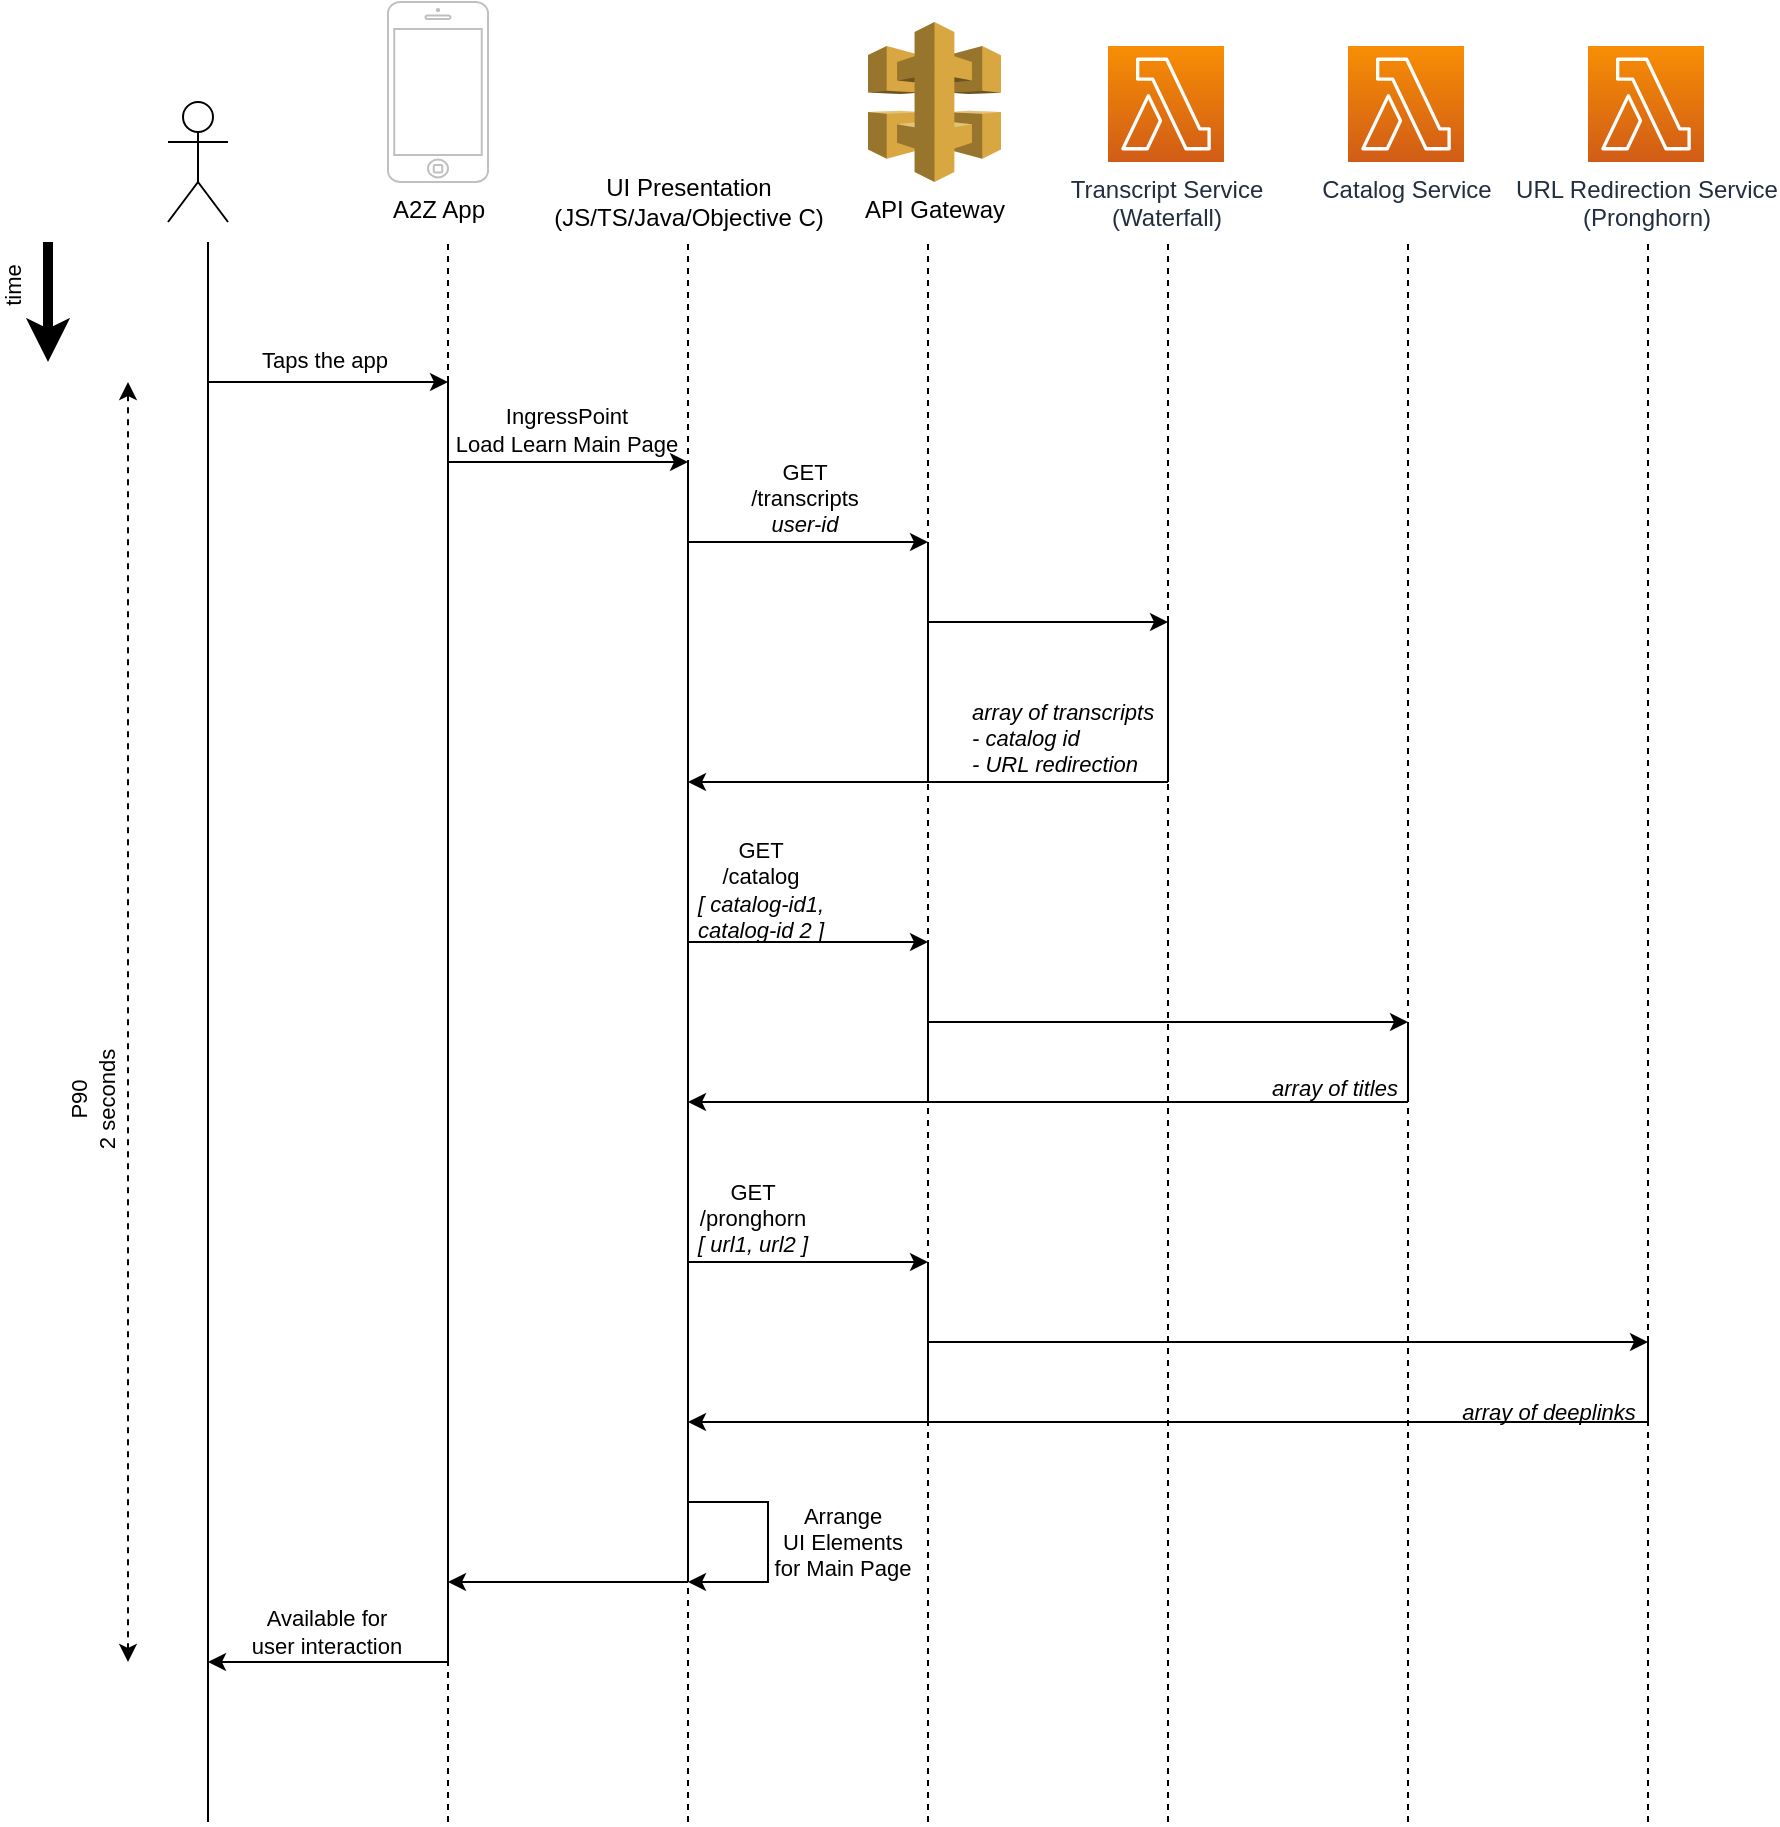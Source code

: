 <mxfile version="15.9.1" type="github"><diagram id="jvrNClgbgxNvlPI6mgUM" name="Page-1"><mxGraphModel dx="1038" dy="556" grid="1" gridSize="10" guides="1" tooltips="1" connect="1" arrows="1" fold="1" page="1" pageScale="1" pageWidth="850" pageHeight="1100" math="0" shadow="0"><root><mxCell id="0"/><mxCell id="1" parent="0"/><mxCell id="5bayJjcQVJNaWhb18NBr-4" value="" style="shape=umlActor;verticalLabelPosition=bottom;verticalAlign=top;html=1;outlineConnect=0;" vertex="1" parent="1"><mxGeometry x="100" y="60" width="30" height="60" as="geometry"/></mxCell><mxCell id="5bayJjcQVJNaWhb18NBr-5" value="A2Z App" style="html=1;verticalLabelPosition=bottom;labelBackgroundColor=#ffffff;verticalAlign=top;shadow=0;dashed=0;strokeWidth=1;shape=mxgraph.ios7.misc.iphone;strokeColor=#c0c0c0;" vertex="1" parent="1"><mxGeometry x="210" y="10" width="50" height="90" as="geometry"/></mxCell><mxCell id="5bayJjcQVJNaWhb18NBr-6" value="API Gateway" style="outlineConnect=0;dashed=0;verticalLabelPosition=bottom;verticalAlign=top;align=center;html=1;shape=mxgraph.aws3.api_gateway;fillColor=#D9A741;gradientColor=none;" vertex="1" parent="1"><mxGeometry x="450" y="20" width="66.5" height="80" as="geometry"/></mxCell><mxCell id="5bayJjcQVJNaWhb18NBr-8" value="" style="endArrow=none;html=1;rounded=0;edgeStyle=orthogonalEdgeStyle;" edge="1" parent="1"><mxGeometry width="50" height="50" relative="1" as="geometry"><mxPoint x="120" y="920" as="sourcePoint"/><mxPoint x="120" y="130" as="targetPoint"/></mxGeometry></mxCell><mxCell id="5bayJjcQVJNaWhb18NBr-9" value="" style="endArrow=none;html=1;rounded=0;edgeStyle=orthogonalEdgeStyle;" edge="1" parent="1"><mxGeometry width="50" height="50" relative="1" as="geometry"><mxPoint x="240" y="840" as="sourcePoint"/><mxPoint x="240" y="200" as="targetPoint"/></mxGeometry></mxCell><mxCell id="5bayJjcQVJNaWhb18NBr-10" value="" style="endArrow=none;html=1;rounded=0;edgeStyle=orthogonalEdgeStyle;" edge="1" parent="1"><mxGeometry width="50" height="50" relative="1" as="geometry"><mxPoint x="360" y="800" as="sourcePoint"/><mxPoint x="360" y="240" as="targetPoint"/></mxGeometry></mxCell><mxCell id="5bayJjcQVJNaWhb18NBr-11" value="UI Presentation&lt;br&gt;(JS/TS/Java/Objective C)" style="text;html=1;align=center;verticalAlign=middle;resizable=0;points=[];autosize=1;strokeColor=none;fillColor=none;" vertex="1" parent="1"><mxGeometry x="285" y="95" width="150" height="30" as="geometry"/></mxCell><mxCell id="5bayJjcQVJNaWhb18NBr-12" value="" style="endArrow=none;html=1;rounded=0;edgeStyle=orthogonalEdgeStyle;" edge="1" parent="1"><mxGeometry width="50" height="50" relative="1" as="geometry"><mxPoint x="480" y="400" as="sourcePoint"/><mxPoint x="480" y="280" as="targetPoint"/></mxGeometry></mxCell><mxCell id="5bayJjcQVJNaWhb18NBr-13" value="" style="endArrow=none;html=1;rounded=0;edgeStyle=orthogonalEdgeStyle;" edge="1" parent="1"><mxGeometry width="50" height="50" relative="1" as="geometry"><mxPoint x="600" y="400" as="sourcePoint"/><mxPoint x="600" y="320" as="targetPoint"/></mxGeometry></mxCell><mxCell id="5bayJjcQVJNaWhb18NBr-15" value="Transcript Service&lt;br&gt;(Waterfall)" style="sketch=0;points=[[0,0,0],[0.25,0,0],[0.5,0,0],[0.75,0,0],[1,0,0],[0,1,0],[0.25,1,0],[0.5,1,0],[0.75,1,0],[1,1,0],[0,0.25,0],[0,0.5,0],[0,0.75,0],[1,0.25,0],[1,0.5,0],[1,0.75,0]];outlineConnect=0;fontColor=#232F3E;gradientColor=#F78E04;gradientDirection=north;fillColor=#D05C17;strokeColor=#ffffff;dashed=0;verticalLabelPosition=bottom;verticalAlign=top;align=center;html=1;fontSize=12;fontStyle=0;aspect=fixed;shape=mxgraph.aws4.resourceIcon;resIcon=mxgraph.aws4.lambda;" vertex="1" parent="1"><mxGeometry x="570" y="32" width="58" height="58" as="geometry"/></mxCell><mxCell id="5bayJjcQVJNaWhb18NBr-16" value="" style="endArrow=none;html=1;rounded=0;edgeStyle=orthogonalEdgeStyle;" edge="1" parent="1"><mxGeometry width="50" height="50" relative="1" as="geometry"><mxPoint x="720" y="560" as="sourcePoint"/><mxPoint x="720" y="520" as="targetPoint"/></mxGeometry></mxCell><mxCell id="5bayJjcQVJNaWhb18NBr-17" value="Catalog Service" style="sketch=0;points=[[0,0,0],[0.25,0,0],[0.5,0,0],[0.75,0,0],[1,0,0],[0,1,0],[0.25,1,0],[0.5,1,0],[0.75,1,0],[1,1,0],[0,0.25,0],[0,0.5,0],[0,0.75,0],[1,0.25,0],[1,0.5,0],[1,0.75,0]];outlineConnect=0;fontColor=#232F3E;gradientColor=#F78E04;gradientDirection=north;fillColor=#D05C17;strokeColor=#ffffff;dashed=0;verticalLabelPosition=bottom;verticalAlign=top;align=center;html=1;fontSize=12;fontStyle=0;aspect=fixed;shape=mxgraph.aws4.resourceIcon;resIcon=mxgraph.aws4.lambda;" vertex="1" parent="1"><mxGeometry x="690" y="32" width="58" height="58" as="geometry"/></mxCell><mxCell id="5bayJjcQVJNaWhb18NBr-18" value="" style="endArrow=none;html=1;rounded=0;edgeStyle=orthogonalEdgeStyle;" edge="1" parent="1"><mxGeometry width="50" height="50" relative="1" as="geometry"><mxPoint x="840" y="720" as="sourcePoint"/><mxPoint x="840" y="680" as="targetPoint"/></mxGeometry></mxCell><mxCell id="5bayJjcQVJNaWhb18NBr-19" value="URL Redirection Service&lt;br&gt;(Pronghorn)" style="sketch=0;points=[[0,0,0],[0.25,0,0],[0.5,0,0],[0.75,0,0],[1,0,0],[0,1,0],[0.25,1,0],[0.5,1,0],[0.75,1,0],[1,1,0],[0,0.25,0],[0,0.5,0],[0,0.75,0],[1,0.25,0],[1,0.5,0],[1,0.75,0]];outlineConnect=0;fontColor=#232F3E;gradientColor=#F78E04;gradientDirection=north;fillColor=#D05C17;strokeColor=#ffffff;dashed=0;verticalLabelPosition=bottom;verticalAlign=top;align=center;html=1;fontSize=12;fontStyle=0;aspect=fixed;shape=mxgraph.aws4.resourceIcon;resIcon=mxgraph.aws4.lambda;" vertex="1" parent="1"><mxGeometry x="810" y="32" width="58" height="58" as="geometry"/></mxCell><mxCell id="5bayJjcQVJNaWhb18NBr-21" value="" style="endArrow=classic;html=1;rounded=0;" edge="1" parent="1"><mxGeometry width="50" height="50" relative="1" as="geometry"><mxPoint x="120" y="200" as="sourcePoint"/><mxPoint x="240" y="200" as="targetPoint"/></mxGeometry></mxCell><mxCell id="5bayJjcQVJNaWhb18NBr-22" value="Taps the app" style="edgeLabel;html=1;align=center;verticalAlign=middle;resizable=0;points=[];" vertex="1" connectable="0" parent="5bayJjcQVJNaWhb18NBr-21"><mxGeometry x="-0.2" y="1" relative="1" as="geometry"><mxPoint x="10" y="-10" as="offset"/></mxGeometry></mxCell><mxCell id="5bayJjcQVJNaWhb18NBr-23" value="" style="endArrow=classic;html=1;rounded=0;" edge="1" parent="1"><mxGeometry width="50" height="50" relative="1" as="geometry"><mxPoint x="240" y="240" as="sourcePoint"/><mxPoint x="360" y="240" as="targetPoint"/></mxGeometry></mxCell><mxCell id="5bayJjcQVJNaWhb18NBr-24" value="IngressPoint&lt;br&gt;Load Learn Main Page" style="edgeLabel;html=1;align=center;verticalAlign=middle;resizable=0;points=[];labelBackgroundColor=none;" vertex="1" connectable="0" parent="5bayJjcQVJNaWhb18NBr-23"><mxGeometry x="-0.15" y="3" relative="1" as="geometry"><mxPoint x="8" y="-13" as="offset"/></mxGeometry></mxCell><mxCell id="5bayJjcQVJNaWhb18NBr-27" value="" style="endArrow=classic;html=1;rounded=0;" edge="1" parent="1"><mxGeometry width="50" height="50" relative="1" as="geometry"><mxPoint x="360" y="280" as="sourcePoint"/><mxPoint x="480" y="280" as="targetPoint"/></mxGeometry></mxCell><mxCell id="5bayJjcQVJNaWhb18NBr-28" value="GET&lt;br&gt;/transcripts&lt;br&gt;&lt;i&gt;user-id&lt;/i&gt;" style="edgeLabel;html=1;align=center;verticalAlign=middle;resizable=0;points=[];" vertex="1" connectable="0" parent="5bayJjcQVJNaWhb18NBr-27"><mxGeometry x="-0.317" y="-1" relative="1" as="geometry"><mxPoint x="17" y="-23" as="offset"/></mxGeometry></mxCell><mxCell id="5bayJjcQVJNaWhb18NBr-29" value="" style="endArrow=classic;html=1;rounded=0;" edge="1" parent="1"><mxGeometry width="50" height="50" relative="1" as="geometry"><mxPoint x="480" y="320" as="sourcePoint"/><mxPoint x="600" y="320" as="targetPoint"/></mxGeometry></mxCell><mxCell id="5bayJjcQVJNaWhb18NBr-30" value="" style="endArrow=classic;html=1;rounded=0;" edge="1" parent="1"><mxGeometry width="50" height="50" relative="1" as="geometry"><mxPoint x="600" y="400" as="sourcePoint"/><mxPoint x="360" y="400" as="targetPoint"/></mxGeometry></mxCell><mxCell id="5bayJjcQVJNaWhb18NBr-31" value="&lt;i&gt;array of transcripts&lt;br&gt;- catalog id&lt;br&gt;- URL redirection&lt;/i&gt;" style="edgeLabel;html=1;align=left;verticalAlign=middle;resizable=0;points=[];" vertex="1" connectable="0" parent="5bayJjcQVJNaWhb18NBr-30"><mxGeometry x="-0.275" y="3" relative="1" as="geometry"><mxPoint x="-13" y="-25" as="offset"/></mxGeometry></mxCell><mxCell id="5bayJjcQVJNaWhb18NBr-32" value="" style="endArrow=classic;html=1;rounded=0;" edge="1" parent="1"><mxGeometry width="50" height="50" relative="1" as="geometry"><mxPoint x="360" y="480" as="sourcePoint"/><mxPoint x="480" y="480" as="targetPoint"/></mxGeometry></mxCell><mxCell id="5bayJjcQVJNaWhb18NBr-33" value="GET&lt;br&gt;/catalog&lt;br&gt;&lt;i&gt;[ catalog-id1,&lt;br&gt;catalog-id 2 ]&lt;/i&gt;" style="edgeLabel;html=1;align=center;verticalAlign=middle;resizable=0;points=[];labelBackgroundColor=none;" vertex="1" connectable="0" parent="5bayJjcQVJNaWhb18NBr-32"><mxGeometry x="-0.667" y="2" relative="1" as="geometry"><mxPoint x="16" y="-24" as="offset"/></mxGeometry></mxCell><mxCell id="5bayJjcQVJNaWhb18NBr-34" value="" style="endArrow=classic;html=1;rounded=0;" edge="1" parent="1"><mxGeometry width="50" height="50" relative="1" as="geometry"><mxPoint x="720" y="560" as="sourcePoint"/><mxPoint x="360" y="560" as="targetPoint"/></mxGeometry></mxCell><mxCell id="5bayJjcQVJNaWhb18NBr-35" value="array of titles" style="edgeLabel;html=1;align=center;verticalAlign=middle;resizable=0;points=[];fontStyle=2;labelBackgroundColor=none;" vertex="1" connectable="0" parent="5bayJjcQVJNaWhb18NBr-34"><mxGeometry x="0.094" y="-2" relative="1" as="geometry"><mxPoint x="160" y="-5" as="offset"/></mxGeometry></mxCell><mxCell id="5bayJjcQVJNaWhb18NBr-36" value="" style="endArrow=classic;html=1;rounded=0;" edge="1" parent="1"><mxGeometry width="50" height="50" relative="1" as="geometry"><mxPoint x="360" y="640" as="sourcePoint"/><mxPoint x="480" y="640" as="targetPoint"/></mxGeometry></mxCell><mxCell id="5bayJjcQVJNaWhb18NBr-37" value="GET&lt;br&gt;/pronghorn&lt;br&gt;&lt;i&gt;[ url1, url2 ]&lt;/i&gt;" style="edgeLabel;html=1;align=center;verticalAlign=middle;resizable=0;points=[];labelBackgroundColor=none;" vertex="1" connectable="0" parent="5bayJjcQVJNaWhb18NBr-36"><mxGeometry x="-0.75" relative="1" as="geometry"><mxPoint x="17" y="-22" as="offset"/></mxGeometry></mxCell><mxCell id="5bayJjcQVJNaWhb18NBr-38" value="" style="endArrow=classic;html=1;rounded=0;" edge="1" parent="1"><mxGeometry width="50" height="50" relative="1" as="geometry"><mxPoint x="840" y="720" as="sourcePoint"/><mxPoint x="360" y="720" as="targetPoint"/></mxGeometry></mxCell><mxCell id="5bayJjcQVJNaWhb18NBr-39" value="&lt;i&gt;array of deeplinks&lt;br&gt;&lt;/i&gt;" style="edgeLabel;html=1;align=center;verticalAlign=middle;resizable=0;points=[];labelBackgroundColor=none;" vertex="1" connectable="0" parent="5bayJjcQVJNaWhb18NBr-38"><mxGeometry x="-0.292" y="-3" relative="1" as="geometry"><mxPoint x="120" y="-2" as="offset"/></mxGeometry></mxCell><mxCell id="5bayJjcQVJNaWhb18NBr-40" value="" style="endArrow=classic;html=1;rounded=0;edgeStyle=orthogonalEdgeStyle;" edge="1" parent="1"><mxGeometry width="50" height="50" relative="1" as="geometry"><mxPoint x="360" y="760" as="sourcePoint"/><mxPoint x="360" y="800" as="targetPoint"/><Array as="points"><mxPoint x="400" y="760"/><mxPoint x="400" y="800"/></Array></mxGeometry></mxCell><mxCell id="5bayJjcQVJNaWhb18NBr-41" value="Arrange&lt;br&gt;UI Elements&lt;br&gt;for Main Page" style="edgeLabel;html=1;align=center;verticalAlign=middle;resizable=0;points=[];" vertex="1" connectable="0" parent="5bayJjcQVJNaWhb18NBr-40"><mxGeometry x="-0.467" y="1" relative="1" as="geometry"><mxPoint x="45" y="21" as="offset"/></mxGeometry></mxCell><mxCell id="5bayJjcQVJNaWhb18NBr-42" value="" style="endArrow=classic;html=1;rounded=0;" edge="1" parent="1"><mxGeometry width="50" height="50" relative="1" as="geometry"><mxPoint x="360" y="800" as="sourcePoint"/><mxPoint x="240" y="800" as="targetPoint"/></mxGeometry></mxCell><mxCell id="5bayJjcQVJNaWhb18NBr-43" value="" style="endArrow=classic;html=1;rounded=0;" edge="1" parent="1"><mxGeometry width="50" height="50" relative="1" as="geometry"><mxPoint x="240" y="840" as="sourcePoint"/><mxPoint x="120" y="840" as="targetPoint"/></mxGeometry></mxCell><mxCell id="5bayJjcQVJNaWhb18NBr-44" value="Available for&lt;br&gt;user interaction" style="edgeLabel;html=1;align=center;verticalAlign=middle;resizable=0;points=[];labelBackgroundColor=none;" vertex="1" connectable="0" parent="5bayJjcQVJNaWhb18NBr-43"><mxGeometry x="0.4" y="-1" relative="1" as="geometry"><mxPoint x="23" y="-14" as="offset"/></mxGeometry></mxCell><mxCell id="5bayJjcQVJNaWhb18NBr-45" value="" style="endArrow=classic;html=1;rounded=0;" edge="1" parent="1"><mxGeometry width="50" height="50" relative="1" as="geometry"><mxPoint x="480" y="520" as="sourcePoint"/><mxPoint x="720" y="520" as="targetPoint"/></mxGeometry></mxCell><mxCell id="5bayJjcQVJNaWhb18NBr-46" value="" style="endArrow=classic;html=1;rounded=0;" edge="1" parent="1"><mxGeometry width="50" height="50" relative="1" as="geometry"><mxPoint x="480" y="680" as="sourcePoint"/><mxPoint x="840" y="680" as="targetPoint"/></mxGeometry></mxCell><mxCell id="5bayJjcQVJNaWhb18NBr-48" value="" style="endArrow=none;html=1;rounded=0;edgeStyle=orthogonalEdgeStyle;" edge="1" parent="1"><mxGeometry width="50" height="50" relative="1" as="geometry"><mxPoint x="480" y="560" as="sourcePoint"/><mxPoint x="480" y="480" as="targetPoint"/></mxGeometry></mxCell><mxCell id="5bayJjcQVJNaWhb18NBr-49" value="" style="endArrow=none;html=1;rounded=0;edgeStyle=orthogonalEdgeStyle;" edge="1" parent="1"><mxGeometry width="50" height="50" relative="1" as="geometry"><mxPoint x="480" y="720" as="sourcePoint"/><mxPoint x="480" y="640" as="targetPoint"/></mxGeometry></mxCell><mxCell id="5bayJjcQVJNaWhb18NBr-60" value="" style="endArrow=none;dashed=1;html=1;rounded=0;" edge="1" parent="1"><mxGeometry width="50" height="50" relative="1" as="geometry"><mxPoint x="600" y="920" as="sourcePoint"/><mxPoint x="600" y="130" as="targetPoint"/></mxGeometry></mxCell><mxCell id="5bayJjcQVJNaWhb18NBr-61" value="" style="endArrow=none;dashed=1;html=1;rounded=0;" edge="1" parent="1"><mxGeometry width="50" height="50" relative="1" as="geometry"><mxPoint x="720" y="920" as="sourcePoint"/><mxPoint x="720" y="130" as="targetPoint"/></mxGeometry></mxCell><mxCell id="5bayJjcQVJNaWhb18NBr-62" value="" style="endArrow=none;dashed=1;html=1;rounded=0;" edge="1" parent="1"><mxGeometry width="50" height="50" relative="1" as="geometry"><mxPoint x="840" y="920" as="sourcePoint"/><mxPoint x="840" y="130" as="targetPoint"/></mxGeometry></mxCell><mxCell id="5bayJjcQVJNaWhb18NBr-63" value="" style="endArrow=none;dashed=1;html=1;rounded=0;" edge="1" parent="1"><mxGeometry width="50" height="50" relative="1" as="geometry"><mxPoint x="480" y="920" as="sourcePoint"/><mxPoint x="480" y="130" as="targetPoint"/></mxGeometry></mxCell><mxCell id="5bayJjcQVJNaWhb18NBr-64" value="" style="endArrow=none;dashed=1;html=1;rounded=0;" edge="1" parent="1"><mxGeometry width="50" height="50" relative="1" as="geometry"><mxPoint x="360" y="920" as="sourcePoint"/><mxPoint x="360" y="130" as="targetPoint"/></mxGeometry></mxCell><mxCell id="5bayJjcQVJNaWhb18NBr-65" value="" style="endArrow=none;dashed=1;html=1;rounded=0;" edge="1" parent="1"><mxGeometry width="50" height="50" relative="1" as="geometry"><mxPoint x="240" y="920" as="sourcePoint"/><mxPoint x="240" y="130" as="targetPoint"/></mxGeometry></mxCell><mxCell id="5bayJjcQVJNaWhb18NBr-66" value="" style="endArrow=classic;startArrow=classic;html=1;rounded=0;dashed=1;" edge="1" parent="1"><mxGeometry width="50" height="50" relative="1" as="geometry"><mxPoint x="80" y="840" as="sourcePoint"/><mxPoint x="80" y="200" as="targetPoint"/></mxGeometry></mxCell><mxCell id="5bayJjcQVJNaWhb18NBr-67" value="P90&lt;br&gt;2 seconds" style="edgeLabel;html=1;align=center;verticalAlign=middle;resizable=0;points=[];rotation=-90;" vertex="1" connectable="0" parent="5bayJjcQVJNaWhb18NBr-66"><mxGeometry x="-0.122" y="-2" relative="1" as="geometry"><mxPoint x="-20" as="offset"/></mxGeometry></mxCell><mxCell id="5bayJjcQVJNaWhb18NBr-68" value="" style="endArrow=classic;html=1;rounded=0;strokeWidth=5;" edge="1" parent="1"><mxGeometry width="50" height="50" relative="1" as="geometry"><mxPoint x="40" y="130" as="sourcePoint"/><mxPoint x="40" y="190" as="targetPoint"/></mxGeometry></mxCell><mxCell id="5bayJjcQVJNaWhb18NBr-69" value="time" style="edgeLabel;html=1;align=center;verticalAlign=middle;resizable=0;points=[];rotation=-90;" vertex="1" connectable="0" parent="5bayJjcQVJNaWhb18NBr-68"><mxGeometry x="0.4" y="2" relative="1" as="geometry"><mxPoint x="-20" y="-20" as="offset"/></mxGeometry></mxCell></root></mxGraphModel></diagram></mxfile>
